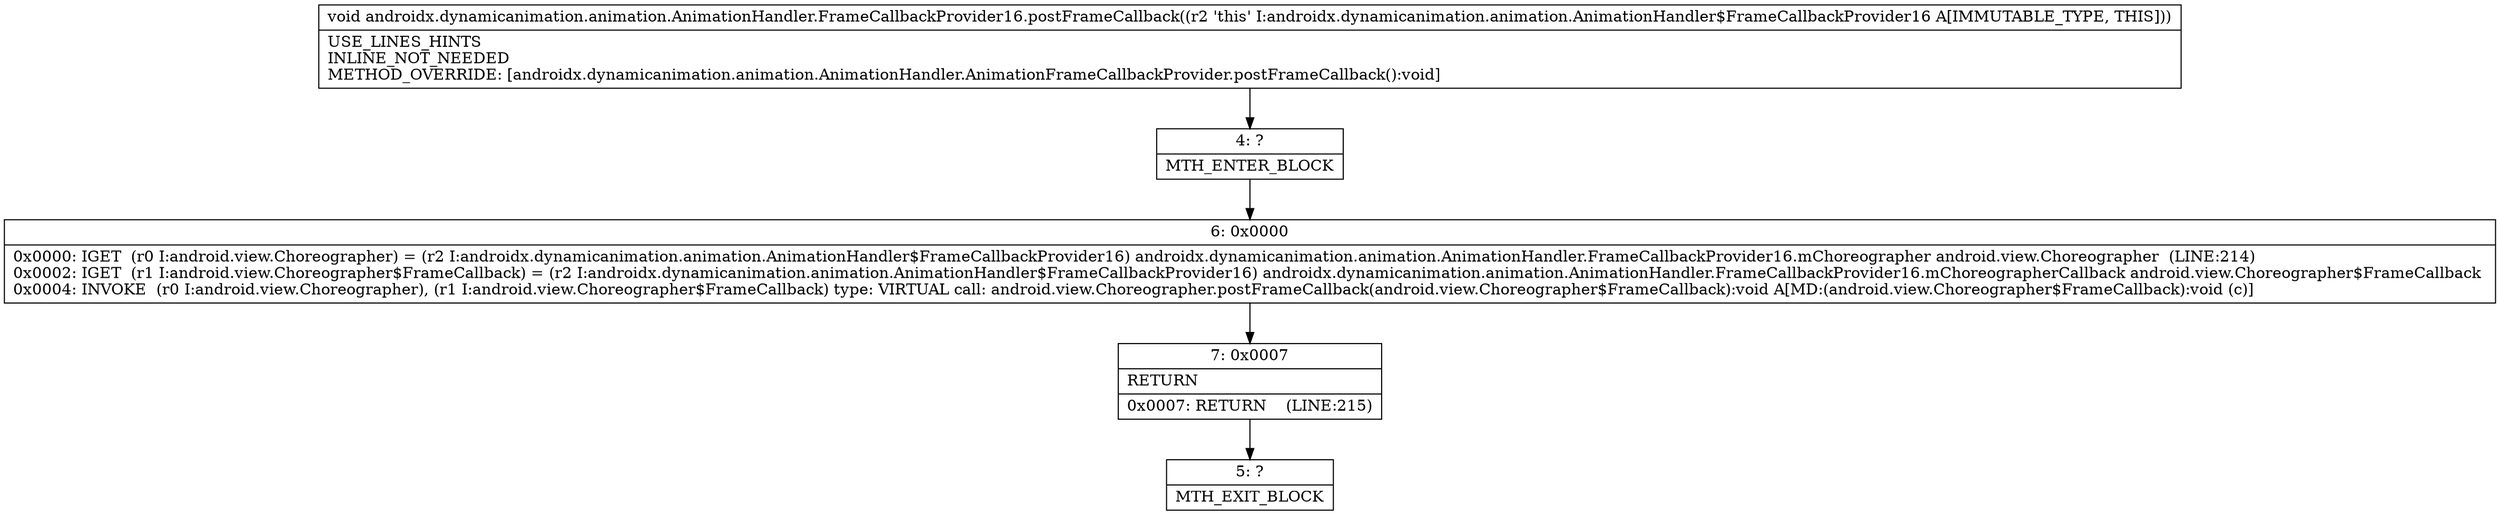 digraph "CFG forandroidx.dynamicanimation.animation.AnimationHandler.FrameCallbackProvider16.postFrameCallback()V" {
Node_4 [shape=record,label="{4\:\ ?|MTH_ENTER_BLOCK\l}"];
Node_6 [shape=record,label="{6\:\ 0x0000|0x0000: IGET  (r0 I:android.view.Choreographer) = (r2 I:androidx.dynamicanimation.animation.AnimationHandler$FrameCallbackProvider16) androidx.dynamicanimation.animation.AnimationHandler.FrameCallbackProvider16.mChoreographer android.view.Choreographer  (LINE:214)\l0x0002: IGET  (r1 I:android.view.Choreographer$FrameCallback) = (r2 I:androidx.dynamicanimation.animation.AnimationHandler$FrameCallbackProvider16) androidx.dynamicanimation.animation.AnimationHandler.FrameCallbackProvider16.mChoreographerCallback android.view.Choreographer$FrameCallback \l0x0004: INVOKE  (r0 I:android.view.Choreographer), (r1 I:android.view.Choreographer$FrameCallback) type: VIRTUAL call: android.view.Choreographer.postFrameCallback(android.view.Choreographer$FrameCallback):void A[MD:(android.view.Choreographer$FrameCallback):void (c)]\l}"];
Node_7 [shape=record,label="{7\:\ 0x0007|RETURN\l|0x0007: RETURN    (LINE:215)\l}"];
Node_5 [shape=record,label="{5\:\ ?|MTH_EXIT_BLOCK\l}"];
MethodNode[shape=record,label="{void androidx.dynamicanimation.animation.AnimationHandler.FrameCallbackProvider16.postFrameCallback((r2 'this' I:androidx.dynamicanimation.animation.AnimationHandler$FrameCallbackProvider16 A[IMMUTABLE_TYPE, THIS]))  | USE_LINES_HINTS\lINLINE_NOT_NEEDED\lMETHOD_OVERRIDE: [androidx.dynamicanimation.animation.AnimationHandler.AnimationFrameCallbackProvider.postFrameCallback():void]\l}"];
MethodNode -> Node_4;Node_4 -> Node_6;
Node_6 -> Node_7;
Node_7 -> Node_5;
}

